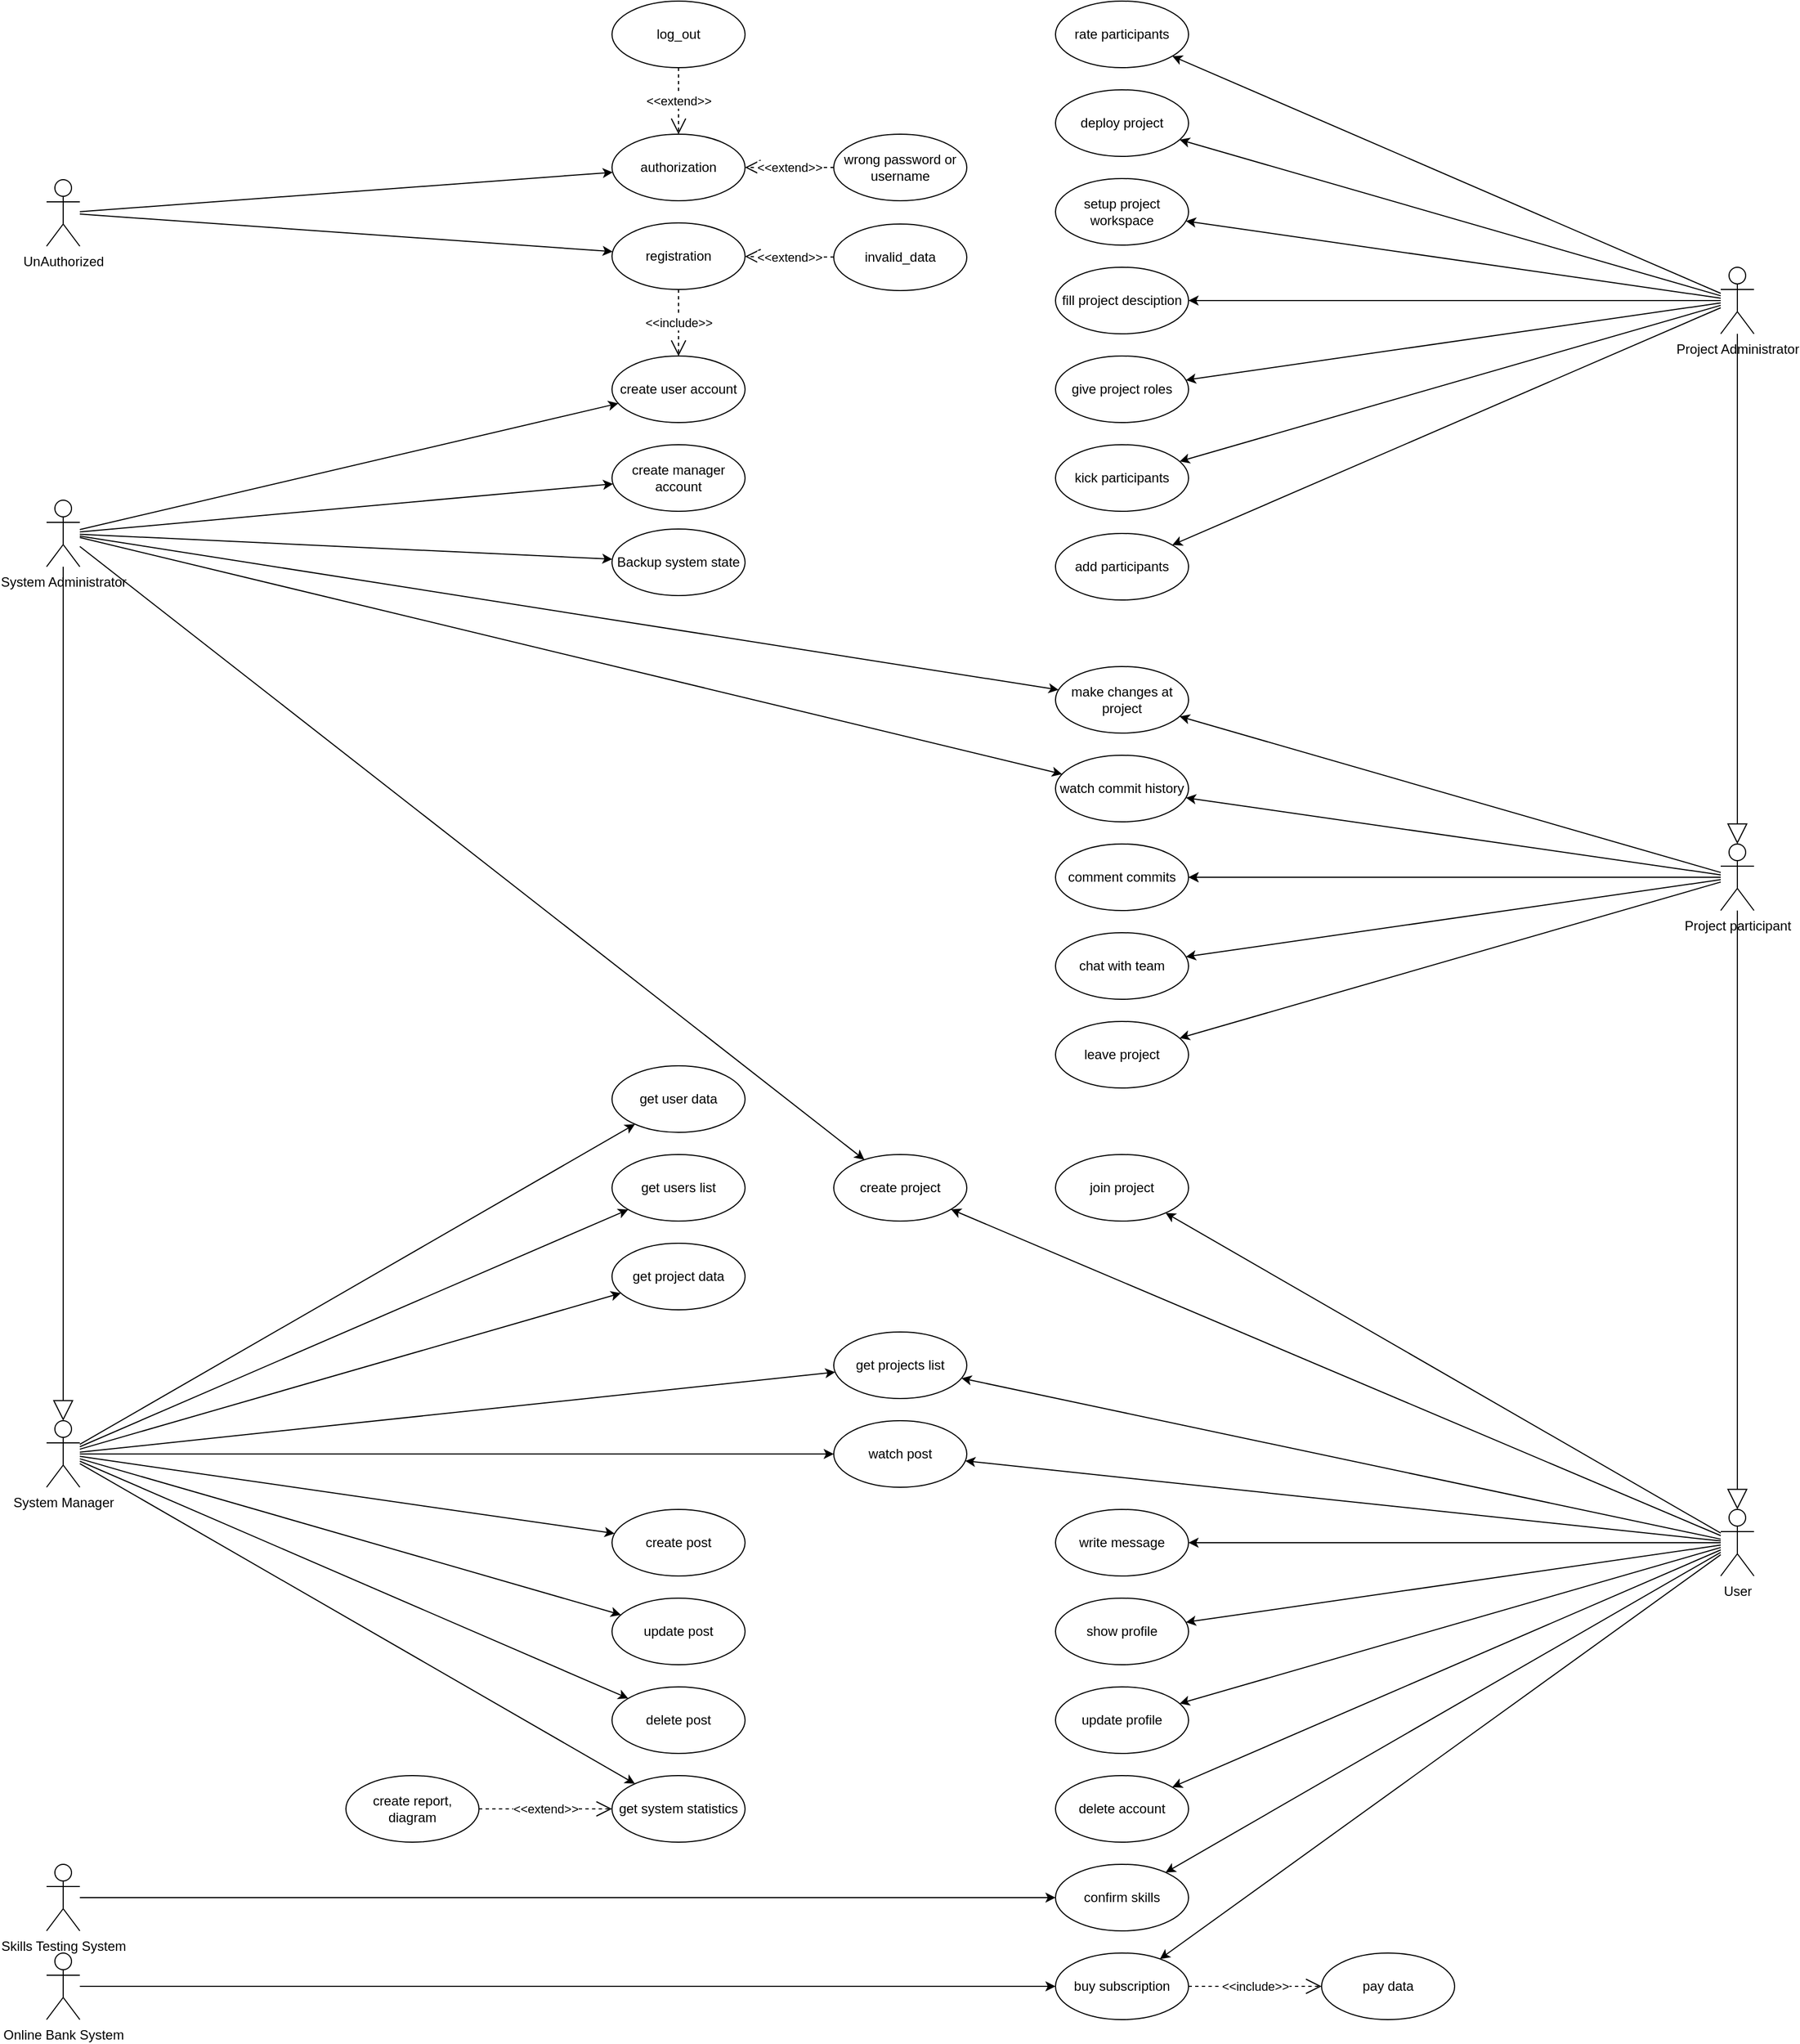 <mxfile version="22.1.2" type="device">
  <diagram name="Страница — 1" id="gn3vwvSYGlTgpJcXcL00">
    <mxGraphModel dx="1985" dy="2151" grid="1" gridSize="10" guides="1" tooltips="1" connect="1" arrows="1" fold="1" page="1" pageScale="1" pageWidth="827" pageHeight="1169" math="0" shadow="0">
      <root>
        <mxCell id="0" />
        <mxCell id="1" parent="0" />
        <mxCell id="1gMiAJtmRg7pK_HbUT3S-22" style="rounded=0;orthogonalLoop=1;jettySize=auto;html=1;" parent="1" source="1gMiAJtmRg7pK_HbUT3S-2" target="1gMiAJtmRg7pK_HbUT3S-14" edge="1">
          <mxGeometry relative="1" as="geometry" />
        </mxCell>
        <mxCell id="1gMiAJtmRg7pK_HbUT3S-23" style="rounded=0;orthogonalLoop=1;jettySize=auto;html=1;" parent="1" source="1gMiAJtmRg7pK_HbUT3S-2" target="1gMiAJtmRg7pK_HbUT3S-15" edge="1">
          <mxGeometry relative="1" as="geometry" />
        </mxCell>
        <mxCell id="1gMiAJtmRg7pK_HbUT3S-71" style="rounded=0;orthogonalLoop=1;jettySize=auto;html=1;" parent="1" source="1gMiAJtmRg7pK_HbUT3S-2" target="1gMiAJtmRg7pK_HbUT3S-70" edge="1">
          <mxGeometry relative="1" as="geometry" />
        </mxCell>
        <mxCell id="PjaqXVNd-_tq1s7yIGA_-1" style="rounded=0;orthogonalLoop=1;jettySize=auto;html=1;" parent="1" source="1gMiAJtmRg7pK_HbUT3S-2" target="1gMiAJtmRg7pK_HbUT3S-17" edge="1">
          <mxGeometry relative="1" as="geometry" />
        </mxCell>
        <mxCell id="1gMiAJtmRg7pK_HbUT3S-2" value="User" style="shape=umlActor;verticalLabelPosition=bottom;verticalAlign=top;html=1;" parent="1" vertex="1">
          <mxGeometry x="2000" y="300" width="30" height="60" as="geometry" />
        </mxCell>
        <mxCell id="1gMiAJtmRg7pK_HbUT3S-14" value="create project" style="ellipse;whiteSpace=wrap;html=1;" parent="1" vertex="1">
          <mxGeometry x="1200" y="-20" width="120" height="60" as="geometry" />
        </mxCell>
        <mxCell id="1gMiAJtmRg7pK_HbUT3S-15" value="delete account" style="ellipse;whiteSpace=wrap;html=1;" parent="1" vertex="1">
          <mxGeometry x="1400" y="540" width="120" height="60" as="geometry" />
        </mxCell>
        <mxCell id="1gMiAJtmRg7pK_HbUT3S-17" value="join project" style="ellipse;whiteSpace=wrap;html=1;" parent="1" vertex="1">
          <mxGeometry x="1400" y="-20" width="120" height="60" as="geometry" />
        </mxCell>
        <mxCell id="1gMiAJtmRg7pK_HbUT3S-45" style="rounded=0;orthogonalLoop=1;jettySize=auto;html=1;" parent="1" source="1gMiAJtmRg7pK_HbUT3S-37" target="1gMiAJtmRg7pK_HbUT3S-42" edge="1">
          <mxGeometry relative="1" as="geometry" />
        </mxCell>
        <mxCell id="1gMiAJtmRg7pK_HbUT3S-46" style="rounded=0;orthogonalLoop=1;jettySize=auto;html=1;" parent="1" source="1gMiAJtmRg7pK_HbUT3S-37" target="1gMiAJtmRg7pK_HbUT3S-44" edge="1">
          <mxGeometry relative="1" as="geometry" />
        </mxCell>
        <mxCell id="1gMiAJtmRg7pK_HbUT3S-47" style="rounded=0;orthogonalLoop=1;jettySize=auto;html=1;" parent="1" source="1gMiAJtmRg7pK_HbUT3S-37" target="1gMiAJtmRg7pK_HbUT3S-43" edge="1">
          <mxGeometry relative="1" as="geometry" />
        </mxCell>
        <mxCell id="1gMiAJtmRg7pK_HbUT3S-37" value="System Manager" style="shape=umlActor;verticalLabelPosition=bottom;verticalAlign=top;html=1;" parent="1" vertex="1">
          <mxGeometry x="490" y="220" width="30" height="60" as="geometry" />
        </mxCell>
        <mxCell id="1gMiAJtmRg7pK_HbUT3S-38" value="System Administrator" style="shape=umlActor;verticalLabelPosition=bottom;verticalAlign=top;html=1;" parent="1" vertex="1">
          <mxGeometry x="490" y="-610" width="30" height="60" as="geometry" />
        </mxCell>
        <mxCell id="1gMiAJtmRg7pK_HbUT3S-42" value="get users list" style="ellipse;whiteSpace=wrap;html=1;" parent="1" vertex="1">
          <mxGeometry x="1000" y="-20" width="120" height="60" as="geometry" />
        </mxCell>
        <mxCell id="1gMiAJtmRg7pK_HbUT3S-43" value="create post" style="ellipse;whiteSpace=wrap;html=1;" parent="1" vertex="1">
          <mxGeometry x="1000" y="300" width="120" height="60" as="geometry" />
        </mxCell>
        <mxCell id="1gMiAJtmRg7pK_HbUT3S-44" value="update post" style="ellipse;whiteSpace=wrap;html=1;" parent="1" vertex="1">
          <mxGeometry x="1000" y="380" width="120" height="60" as="geometry" />
        </mxCell>
        <mxCell id="1gMiAJtmRg7pK_HbUT3S-57" value="create report, diagram" style="ellipse;whiteSpace=wrap;html=1;" parent="1" vertex="1">
          <mxGeometry x="760" y="540" width="120" height="60" as="geometry" />
        </mxCell>
        <mxCell id="1gMiAJtmRg7pK_HbUT3S-58" value="&amp;lt;&amp;lt;extend&amp;gt;&amp;gt;" style="endArrow=open;endSize=12;dashed=1;html=1;rounded=0;" parent="1" source="1gMiAJtmRg7pK_HbUT3S-57" target="PjaqXVNd-_tq1s7yIGA_-22" edge="1">
          <mxGeometry width="160" relative="1" as="geometry">
            <mxPoint x="380" y="-140" as="sourcePoint" />
            <mxPoint x="120" y="-90" as="targetPoint" />
          </mxGeometry>
        </mxCell>
        <mxCell id="1gMiAJtmRg7pK_HbUT3S-70" value="update profile" style="ellipse;whiteSpace=wrap;html=1;" parent="1" vertex="1">
          <mxGeometry x="1400" y="460" width="120" height="60" as="geometry" />
        </mxCell>
        <mxCell id="1gMiAJtmRg7pK_HbUT3S-75" value="buy subscription" style="ellipse;whiteSpace=wrap;html=1;" parent="1" vertex="1">
          <mxGeometry x="1400" y="700" width="120" height="60" as="geometry" />
        </mxCell>
        <mxCell id="1gMiAJtmRg7pK_HbUT3S-77" value="Online Bank System" style="shape=umlActor;verticalLabelPosition=bottom;verticalAlign=top;html=1;" parent="1" vertex="1">
          <mxGeometry x="490" y="700" width="30" height="60" as="geometry" />
        </mxCell>
        <mxCell id="1gMiAJtmRg7pK_HbUT3S-78" style="rounded=0;orthogonalLoop=1;jettySize=auto;html=1;" parent="1" source="1gMiAJtmRg7pK_HbUT3S-77" target="1gMiAJtmRg7pK_HbUT3S-75" edge="1">
          <mxGeometry relative="1" as="geometry">
            <mxPoint x="660" y="560" as="sourcePoint" />
            <mxPoint x="880" y="600" as="targetPoint" />
          </mxGeometry>
        </mxCell>
        <mxCell id="1gMiAJtmRg7pK_HbUT3S-79" value="pay data" style="ellipse;whiteSpace=wrap;html=1;" parent="1" vertex="1">
          <mxGeometry x="1640" y="700" width="120" height="60" as="geometry" />
        </mxCell>
        <mxCell id="1gMiAJtmRg7pK_HbUT3S-81" value="&amp;lt;&amp;lt;include&amp;gt;&amp;gt;" style="endArrow=open;endSize=12;dashed=1;html=1;rounded=0;" parent="1" source="1gMiAJtmRg7pK_HbUT3S-75" target="1gMiAJtmRg7pK_HbUT3S-79" edge="1">
          <mxGeometry width="160" relative="1" as="geometry">
            <mxPoint x="480" y="890" as="sourcePoint" />
            <mxPoint x="480" y="950" as="targetPoint" />
          </mxGeometry>
        </mxCell>
        <mxCell id="1gMiAJtmRg7pK_HbUT3S-82" value="UnAuthorized" style="shape=umlActor;verticalLabelPosition=bottom;verticalAlign=top;html=1;" parent="1" vertex="1">
          <mxGeometry x="490" y="-899" width="30" height="60" as="geometry" />
        </mxCell>
        <mxCell id="1gMiAJtmRg7pK_HbUT3S-83" value="authorization" style="ellipse;whiteSpace=wrap;html=1;" parent="1" vertex="1">
          <mxGeometry x="1000" y="-940" width="120" height="60" as="geometry" />
        </mxCell>
        <mxCell id="1gMiAJtmRg7pK_HbUT3S-84" value="registration" style="ellipse;whiteSpace=wrap;html=1;" parent="1" vertex="1">
          <mxGeometry x="1000" y="-860" width="120" height="60" as="geometry" />
        </mxCell>
        <mxCell id="1gMiAJtmRg7pK_HbUT3S-85" value="log_out" style="ellipse;whiteSpace=wrap;html=1;" parent="1" vertex="1">
          <mxGeometry x="1000" y="-1060" width="120" height="60" as="geometry" />
        </mxCell>
        <mxCell id="1gMiAJtmRg7pK_HbUT3S-86" value="invalid_data" style="ellipse;whiteSpace=wrap;html=1;" parent="1" vertex="1">
          <mxGeometry x="1200" y="-859" width="120" height="60" as="geometry" />
        </mxCell>
        <mxCell id="1gMiAJtmRg7pK_HbUT3S-87" style="rounded=0;orthogonalLoop=1;jettySize=auto;html=1;" parent="1" source="1gMiAJtmRg7pK_HbUT3S-82" target="1gMiAJtmRg7pK_HbUT3S-83" edge="1">
          <mxGeometry relative="1" as="geometry">
            <mxPoint x="2770" y="-1082" as="sourcePoint" />
            <mxPoint x="2568" y="-1112" as="targetPoint" />
          </mxGeometry>
        </mxCell>
        <mxCell id="1gMiAJtmRg7pK_HbUT3S-88" style="rounded=0;orthogonalLoop=1;jettySize=auto;html=1;" parent="1" source="1gMiAJtmRg7pK_HbUT3S-82" target="1gMiAJtmRg7pK_HbUT3S-84" edge="1">
          <mxGeometry relative="1" as="geometry">
            <mxPoint x="2770" y="-1403" as="sourcePoint" />
            <mxPoint x="2646" y="-1429" as="targetPoint" />
          </mxGeometry>
        </mxCell>
        <mxCell id="1gMiAJtmRg7pK_HbUT3S-89" value="&amp;lt;&amp;lt;extend&amp;gt;&amp;gt;" style="endArrow=open;endSize=12;dashed=1;html=1;rounded=0;" parent="1" source="1gMiAJtmRg7pK_HbUT3S-85" target="1gMiAJtmRg7pK_HbUT3S-83" edge="1">
          <mxGeometry width="160" relative="1" as="geometry">
            <mxPoint x="2650" y="-1600" as="sourcePoint" />
            <mxPoint x="2650" y="-1540" as="targetPoint" />
          </mxGeometry>
        </mxCell>
        <mxCell id="1gMiAJtmRg7pK_HbUT3S-90" value="&amp;lt;&amp;lt;extend&amp;gt;&amp;gt;" style="endArrow=open;endSize=12;dashed=1;html=1;rounded=0;" parent="1" source="1gMiAJtmRg7pK_HbUT3S-86" target="1gMiAJtmRg7pK_HbUT3S-84" edge="1">
          <mxGeometry width="160" relative="1" as="geometry">
            <mxPoint x="2550" y="-1530" as="sourcePoint" />
            <mxPoint x="2550" y="-1470" as="targetPoint" />
          </mxGeometry>
        </mxCell>
        <mxCell id="1gMiAJtmRg7pK_HbUT3S-92" value="wrong password or username" style="ellipse;whiteSpace=wrap;html=1;" parent="1" vertex="1">
          <mxGeometry x="1200" y="-940" width="120" height="60" as="geometry" />
        </mxCell>
        <mxCell id="1gMiAJtmRg7pK_HbUT3S-93" value="&amp;lt;&amp;lt;extend&amp;gt;&amp;gt;" style="endArrow=open;endSize=12;dashed=1;html=1;rounded=0;" parent="1" source="1gMiAJtmRg7pK_HbUT3S-92" target="1gMiAJtmRg7pK_HbUT3S-83" edge="1">
          <mxGeometry width="160" relative="1" as="geometry">
            <mxPoint x="2490" y="-1360" as="sourcePoint" />
            <mxPoint x="2570" y="-1360" as="targetPoint" />
          </mxGeometry>
        </mxCell>
        <mxCell id="1gMiAJtmRg7pK_HbUT3S-94" value="&amp;lt;&amp;lt;include&amp;gt;&amp;gt;" style="endArrow=open;endSize=12;dashed=1;html=1;rounded=0;" parent="1" source="1gMiAJtmRg7pK_HbUT3S-84" target="PjaqXVNd-_tq1s7yIGA_-50" edge="1">
          <mxGeometry width="160" relative="1" as="geometry">
            <mxPoint x="2680" y="-1610" as="sourcePoint" />
            <mxPoint x="2620" y="-1520" as="targetPoint" />
          </mxGeometry>
        </mxCell>
        <mxCell id="PjaqXVNd-_tq1s7yIGA_-3" value="write message" style="ellipse;whiteSpace=wrap;html=1;" parent="1" vertex="1">
          <mxGeometry x="1400" y="300" width="120" height="60" as="geometry" />
        </mxCell>
        <mxCell id="PjaqXVNd-_tq1s7yIGA_-6" style="rounded=0;orthogonalLoop=1;jettySize=auto;html=1;" parent="1" source="1gMiAJtmRg7pK_HbUT3S-2" target="PjaqXVNd-_tq1s7yIGA_-3" edge="1">
          <mxGeometry relative="1" as="geometry">
            <mxPoint x="440" y="332" as="sourcePoint" />
            <mxPoint x="598" y="455" as="targetPoint" />
          </mxGeometry>
        </mxCell>
        <mxCell id="PjaqXVNd-_tq1s7yIGA_-8" style="rounded=0;orthogonalLoop=1;jettySize=auto;html=1;" parent="1" source="1gMiAJtmRg7pK_HbUT3S-2" target="1gMiAJtmRg7pK_HbUT3S-75" edge="1">
          <mxGeometry relative="1" as="geometry">
            <mxPoint x="440" y="343" as="sourcePoint" />
            <mxPoint x="612" y="611" as="targetPoint" />
          </mxGeometry>
        </mxCell>
        <mxCell id="PjaqXVNd-_tq1s7yIGA_-9" value="show profile" style="ellipse;whiteSpace=wrap;html=1;" parent="1" vertex="1">
          <mxGeometry x="1400" y="380" width="120" height="60" as="geometry" />
        </mxCell>
        <mxCell id="PjaqXVNd-_tq1s7yIGA_-10" value="confirm skills" style="ellipse;whiteSpace=wrap;html=1;" parent="1" vertex="1">
          <mxGeometry x="1400" y="620" width="120" height="60" as="geometry" />
        </mxCell>
        <mxCell id="PjaqXVNd-_tq1s7yIGA_-11" style="rounded=0;orthogonalLoop=1;jettySize=auto;html=1;" parent="1" source="1gMiAJtmRg7pK_HbUT3S-2" target="PjaqXVNd-_tq1s7yIGA_-10" edge="1">
          <mxGeometry relative="1" as="geometry">
            <mxPoint x="330" y="442" as="sourcePoint" />
            <mxPoint x="572" y="473" as="targetPoint" />
          </mxGeometry>
        </mxCell>
        <mxCell id="PjaqXVNd-_tq1s7yIGA_-12" style="rounded=0;orthogonalLoop=1;jettySize=auto;html=1;" parent="1" source="1gMiAJtmRg7pK_HbUT3S-2" target="PjaqXVNd-_tq1s7yIGA_-9" edge="1">
          <mxGeometry relative="1" as="geometry">
            <mxPoint x="330" y="441" as="sourcePoint" />
            <mxPoint x="730" y="457" as="targetPoint" />
          </mxGeometry>
        </mxCell>
        <mxCell id="PjaqXVNd-_tq1s7yIGA_-19" value="get projects list" style="ellipse;whiteSpace=wrap;html=1;" parent="1" vertex="1">
          <mxGeometry x="1200" y="140" width="120" height="60" as="geometry" />
        </mxCell>
        <mxCell id="PjaqXVNd-_tq1s7yIGA_-20" value="get user data" style="ellipse;whiteSpace=wrap;html=1;" parent="1" vertex="1">
          <mxGeometry x="1000" y="-100" width="120" height="60" as="geometry" />
        </mxCell>
        <mxCell id="PjaqXVNd-_tq1s7yIGA_-21" value="get project data" style="ellipse;whiteSpace=wrap;html=1;" parent="1" vertex="1">
          <mxGeometry x="1000" y="60" width="120" height="60" as="geometry" />
        </mxCell>
        <mxCell id="PjaqXVNd-_tq1s7yIGA_-22" value="get system statistics" style="ellipse;whiteSpace=wrap;html=1;" parent="1" vertex="1">
          <mxGeometry x="1000" y="540" width="120" height="60" as="geometry" />
        </mxCell>
        <mxCell id="PjaqXVNd-_tq1s7yIGA_-23" value="delete post" style="ellipse;whiteSpace=wrap;html=1;" parent="1" vertex="1">
          <mxGeometry x="1000" y="460" width="120" height="60" as="geometry" />
        </mxCell>
        <mxCell id="PjaqXVNd-_tq1s7yIGA_-24" style="rounded=0;orthogonalLoop=1;jettySize=auto;html=1;" parent="1" source="1gMiAJtmRg7pK_HbUT3S-37" target="PjaqXVNd-_tq1s7yIGA_-23" edge="1">
          <mxGeometry relative="1" as="geometry">
            <mxPoint x="170" y="-247" as="sourcePoint" />
            <mxPoint x="596" y="-449" as="targetPoint" />
          </mxGeometry>
        </mxCell>
        <mxCell id="PjaqXVNd-_tq1s7yIGA_-25" style="rounded=0;orthogonalLoop=1;jettySize=auto;html=1;" parent="1" source="1gMiAJtmRg7pK_HbUT3S-37" target="PjaqXVNd-_tq1s7yIGA_-22" edge="1">
          <mxGeometry relative="1" as="geometry">
            <mxPoint x="170" y="-245" as="sourcePoint" />
            <mxPoint x="735" y="-443" as="targetPoint" />
          </mxGeometry>
        </mxCell>
        <mxCell id="PjaqXVNd-_tq1s7yIGA_-26" style="rounded=0;orthogonalLoop=1;jettySize=auto;html=1;" parent="1" source="1gMiAJtmRg7pK_HbUT3S-37" target="PjaqXVNd-_tq1s7yIGA_-21" edge="1">
          <mxGeometry relative="1" as="geometry">
            <mxPoint x="170" y="-243" as="sourcePoint" />
            <mxPoint x="734" y="-359" as="targetPoint" />
          </mxGeometry>
        </mxCell>
        <mxCell id="PjaqXVNd-_tq1s7yIGA_-28" style="rounded=0;orthogonalLoop=1;jettySize=auto;html=1;" parent="1" source="1gMiAJtmRg7pK_HbUT3S-37" target="PjaqXVNd-_tq1s7yIGA_-20" edge="1">
          <mxGeometry relative="1" as="geometry">
            <mxPoint x="170" y="-241" as="sourcePoint" />
            <mxPoint x="730" y="-276" as="targetPoint" />
          </mxGeometry>
        </mxCell>
        <mxCell id="PjaqXVNd-_tq1s7yIGA_-29" style="rounded=0;orthogonalLoop=1;jettySize=auto;html=1;" parent="1" source="1gMiAJtmRg7pK_HbUT3S-37" target="PjaqXVNd-_tq1s7yIGA_-19" edge="1">
          <mxGeometry relative="1" as="geometry">
            <mxPoint x="170" y="-239" as="sourcePoint" />
            <mxPoint x="731" y="-186" as="targetPoint" />
          </mxGeometry>
        </mxCell>
        <mxCell id="PjaqXVNd-_tq1s7yIGA_-30" style="rounded=0;orthogonalLoop=1;jettySize=auto;html=1;" parent="1" source="1gMiAJtmRg7pK_HbUT3S-2" target="PjaqXVNd-_tq1s7yIGA_-19" edge="1">
          <mxGeometry relative="1" as="geometry">
            <mxPoint x="170" y="599" as="sourcePoint" />
            <mxPoint x="611" y="565" as="targetPoint" />
          </mxGeometry>
        </mxCell>
        <mxCell id="PjaqXVNd-_tq1s7yIGA_-33" value="watch post" style="ellipse;whiteSpace=wrap;html=1;" parent="1" vertex="1">
          <mxGeometry x="1200" y="220" width="120" height="60" as="geometry" />
        </mxCell>
        <mxCell id="PjaqXVNd-_tq1s7yIGA_-34" style="rounded=0;orthogonalLoop=1;jettySize=auto;html=1;" parent="1" source="1gMiAJtmRg7pK_HbUT3S-2" target="PjaqXVNd-_tq1s7yIGA_-33" edge="1">
          <mxGeometry relative="1" as="geometry">
            <mxPoint x="170" y="609" as="sourcePoint" />
            <mxPoint x="712" y="937" as="targetPoint" />
          </mxGeometry>
        </mxCell>
        <mxCell id="PjaqXVNd-_tq1s7yIGA_-35" style="rounded=0;orthogonalLoop=1;jettySize=auto;html=1;" parent="1" source="1gMiAJtmRg7pK_HbUT3S-38" target="1gMiAJtmRg7pK_HbUT3S-14" edge="1">
          <mxGeometry relative="1" as="geometry">
            <mxPoint x="1050" y="61" as="sourcePoint" />
            <mxPoint x="780" y="130" as="targetPoint" />
          </mxGeometry>
        </mxCell>
        <mxCell id="PjaqXVNd-_tq1s7yIGA_-48" style="rounded=0;orthogonalLoop=1;jettySize=auto;html=1;" parent="1" source="1gMiAJtmRg7pK_HbUT3S-38" target="PjaqXVNd-_tq1s7yIGA_-50" edge="1">
          <mxGeometry relative="1" as="geometry">
            <mxPoint x="1051" y="90" as="sourcePoint" />
            <mxPoint x="1020" y="580" as="targetPoint" />
          </mxGeometry>
        </mxCell>
        <mxCell id="PjaqXVNd-_tq1s7yIGA_-49" style="rounded=0;orthogonalLoop=1;jettySize=auto;html=1;" parent="1" source="1gMiAJtmRg7pK_HbUT3S-38" target="PjaqXVNd-_tq1s7yIGA_-51" edge="1">
          <mxGeometry relative="1" as="geometry">
            <mxPoint x="1053" y="90" as="sourcePoint" />
            <mxPoint x="990" y="440" as="targetPoint" />
          </mxGeometry>
        </mxCell>
        <mxCell id="PjaqXVNd-_tq1s7yIGA_-50" value="create user account" style="ellipse;whiteSpace=wrap;html=1;" parent="1" vertex="1">
          <mxGeometry x="1000" y="-740" width="120" height="60" as="geometry" />
        </mxCell>
        <mxCell id="PjaqXVNd-_tq1s7yIGA_-51" value="create manager account" style="ellipse;whiteSpace=wrap;html=1;" parent="1" vertex="1">
          <mxGeometry x="1000" y="-660" width="120" height="60" as="geometry" />
        </mxCell>
        <mxCell id="PjaqXVNd-_tq1s7yIGA_-53" value="make changes at project" style="ellipse;whiteSpace=wrap;html=1;" parent="1" vertex="1">
          <mxGeometry x="1400" y="-460" width="120" height="60" as="geometry" />
        </mxCell>
        <mxCell id="PjaqXVNd-_tq1s7yIGA_-54" style="rounded=0;orthogonalLoop=1;jettySize=auto;html=1;" parent="1" source="1gMiAJtmRg7pK_HbUT3S-38" target="PjaqXVNd-_tq1s7yIGA_-53" edge="1">
          <mxGeometry relative="1" as="geometry">
            <mxPoint x="1074" y="90" as="sourcePoint" />
            <mxPoint x="1181" y="430" as="targetPoint" />
          </mxGeometry>
        </mxCell>
        <mxCell id="PjaqXVNd-_tq1s7yIGA_-55" style="rounded=0;orthogonalLoop=1;jettySize=auto;html=1;" parent="1" source="1gMiAJtmRg7pK_HbUT3S-37" target="PjaqXVNd-_tq1s7yIGA_-33" edge="1">
          <mxGeometry relative="1" as="geometry">
            <mxPoint x="170" y="-229" as="sourcePoint" />
            <mxPoint x="556" y="55" as="targetPoint" />
          </mxGeometry>
        </mxCell>
        <mxCell id="PjaqXVNd-_tq1s7yIGA_-56" value="Skills Testing System" style="shape=umlActor;verticalLabelPosition=bottom;verticalAlign=top;html=1;" parent="1" vertex="1">
          <mxGeometry x="490" y="620" width="30" height="60" as="geometry" />
        </mxCell>
        <mxCell id="PjaqXVNd-_tq1s7yIGA_-57" style="rounded=0;orthogonalLoop=1;jettySize=auto;html=1;" parent="1" source="PjaqXVNd-_tq1s7yIGA_-56" target="PjaqXVNd-_tq1s7yIGA_-10" edge="1">
          <mxGeometry relative="1" as="geometry">
            <mxPoint x="1210" y="1120" as="sourcePoint" />
            <mxPoint x="810" y="1120" as="targetPoint" />
          </mxGeometry>
        </mxCell>
        <mxCell id="PjaqXVNd-_tq1s7yIGA_-58" value="Project participant" style="shape=umlActor;verticalLabelPosition=bottom;verticalAlign=top;html=1;" parent="1" vertex="1">
          <mxGeometry x="2000" y="-300" width="30" height="60" as="geometry" />
        </mxCell>
        <mxCell id="PjaqXVNd-_tq1s7yIGA_-59" value="Project Administrator" style="shape=umlActor;verticalLabelPosition=bottom;verticalAlign=top;html=1;" parent="1" vertex="1">
          <mxGeometry x="2000" y="-820" width="30" height="60" as="geometry" />
        </mxCell>
        <mxCell id="PjaqXVNd-_tq1s7yIGA_-60" style="rounded=0;orthogonalLoop=1;jettySize=auto;html=1;" parent="1" source="PjaqXVNd-_tq1s7yIGA_-58" target="PjaqXVNd-_tq1s7yIGA_-53" edge="1">
          <mxGeometry relative="1" as="geometry">
            <mxPoint x="1090" y="-1484" as="sourcePoint" />
            <mxPoint x="787" y="-959" as="targetPoint" />
          </mxGeometry>
        </mxCell>
        <mxCell id="PjaqXVNd-_tq1s7yIGA_-61" style="rounded=0;orthogonalLoop=1;jettySize=auto;html=1;" parent="1" source="PjaqXVNd-_tq1s7yIGA_-58" target="PjaqXVNd-_tq1s7yIGA_-63" edge="1">
          <mxGeometry relative="1" as="geometry">
            <mxPoint x="1140" y="-920" as="sourcePoint" />
            <mxPoint x="1290" y="-1040" as="targetPoint" />
          </mxGeometry>
        </mxCell>
        <mxCell id="PjaqXVNd-_tq1s7yIGA_-62" style="rounded=0;orthogonalLoop=1;jettySize=auto;html=1;" parent="1" source="PjaqXVNd-_tq1s7yIGA_-58" target="PjaqXVNd-_tq1s7yIGA_-64" edge="1">
          <mxGeometry relative="1" as="geometry">
            <mxPoint x="1170" y="-931" as="sourcePoint" />
            <mxPoint x="1350" y="-1010" as="targetPoint" />
          </mxGeometry>
        </mxCell>
        <mxCell id="PjaqXVNd-_tq1s7yIGA_-63" value="leave project" style="ellipse;whiteSpace=wrap;html=1;" parent="1" vertex="1">
          <mxGeometry x="1400" y="-140" width="120" height="60" as="geometry" />
        </mxCell>
        <mxCell id="PjaqXVNd-_tq1s7yIGA_-64" value="watch commit history" style="ellipse;whiteSpace=wrap;html=1;" parent="1" vertex="1">
          <mxGeometry x="1400" y="-380" width="120" height="60" as="geometry" />
        </mxCell>
        <mxCell id="PjaqXVNd-_tq1s7yIGA_-68" style="rounded=0;orthogonalLoop=1;jettySize=auto;html=1;" parent="1" source="PjaqXVNd-_tq1s7yIGA_-58" target="PjaqXVNd-_tq1s7yIGA_-67" edge="1">
          <mxGeometry relative="1" as="geometry">
            <mxPoint x="1140" y="-913" as="sourcePoint" />
            <mxPoint x="795" y="-760" as="targetPoint" />
          </mxGeometry>
        </mxCell>
        <mxCell id="PjaqXVNd-_tq1s7yIGA_-69" value="give project roles" style="ellipse;whiteSpace=wrap;html=1;" parent="1" vertex="1">
          <mxGeometry x="1400" y="-740" width="120" height="60" as="geometry" />
        </mxCell>
        <mxCell id="PjaqXVNd-_tq1s7yIGA_-70" value="fill project desciption" style="ellipse;whiteSpace=wrap;html=1;" parent="1" vertex="1">
          <mxGeometry x="1400" y="-820" width="120" height="60" as="geometry" />
        </mxCell>
        <mxCell id="PjaqXVNd-_tq1s7yIGA_-71" value="rate participants" style="ellipse;whiteSpace=wrap;html=1;" parent="1" vertex="1">
          <mxGeometry x="1400" y="-1060" width="120" height="60" as="geometry" />
        </mxCell>
        <mxCell id="PjaqXVNd-_tq1s7yIGA_-72" value="setup project workspace" style="ellipse;whiteSpace=wrap;html=1;" parent="1" vertex="1">
          <mxGeometry x="1400" y="-900" width="120" height="60" as="geometry" />
        </mxCell>
        <mxCell id="PjaqXVNd-_tq1s7yIGA_-73" value="deploy project" style="ellipse;whiteSpace=wrap;html=1;" parent="1" vertex="1">
          <mxGeometry x="1400" y="-980" width="120" height="60" as="geometry" />
        </mxCell>
        <mxCell id="PjaqXVNd-_tq1s7yIGA_-74" style="rounded=0;orthogonalLoop=1;jettySize=auto;html=1;" parent="1" source="1gMiAJtmRg7pK_HbUT3S-38" target="PjaqXVNd-_tq1s7yIGA_-64" edge="1">
          <mxGeometry relative="1" as="geometry">
            <mxPoint x="1500" y="66" as="sourcePoint" />
            <mxPoint x="1197" y="591" as="targetPoint" />
          </mxGeometry>
        </mxCell>
        <mxCell id="PjaqXVNd-_tq1s7yIGA_-75" value="chat with team" style="ellipse;whiteSpace=wrap;html=1;" parent="1" vertex="1">
          <mxGeometry x="1400" y="-220" width="120" height="60" as="geometry" />
        </mxCell>
        <mxCell id="PjaqXVNd-_tq1s7yIGA_-76" style="rounded=0;orthogonalLoop=1;jettySize=auto;html=1;" parent="1" source="PjaqXVNd-_tq1s7yIGA_-58" target="PjaqXVNd-_tq1s7yIGA_-75" edge="1">
          <mxGeometry relative="1" as="geometry">
            <mxPoint x="1140" y="-909" as="sourcePoint" />
            <mxPoint x="835" y="-694" as="targetPoint" />
          </mxGeometry>
        </mxCell>
        <mxCell id="PjaqXVNd-_tq1s7yIGA_-79" value="" style="rounded=0;orthogonalLoop=1;jettySize=auto;html=1;" parent="1" source="PjaqXVNd-_tq1s7yIGA_-58" target="PjaqXVNd-_tq1s7yIGA_-67" edge="1">
          <mxGeometry relative="1" as="geometry">
            <mxPoint x="160" y="-798" as="sourcePoint" />
            <mxPoint x="932" y="-698" as="targetPoint" />
          </mxGeometry>
        </mxCell>
        <mxCell id="PjaqXVNd-_tq1s7yIGA_-67" value="comment commits" style="ellipse;whiteSpace=wrap;html=1;" parent="1" vertex="1">
          <mxGeometry x="1400" y="-300" width="120" height="60" as="geometry" />
        </mxCell>
        <mxCell id="PjaqXVNd-_tq1s7yIGA_-80" value="Backup system state" style="ellipse;whiteSpace=wrap;html=1;" parent="1" vertex="1">
          <mxGeometry x="1000" y="-584" width="120" height="60" as="geometry" />
        </mxCell>
        <mxCell id="PjaqXVNd-_tq1s7yIGA_-81" style="rounded=0;orthogonalLoop=1;jettySize=auto;html=1;" parent="1" source="1gMiAJtmRg7pK_HbUT3S-38" target="PjaqXVNd-_tq1s7yIGA_-80" edge="1">
          <mxGeometry relative="1" as="geometry">
            <mxPoint x="1530" y="24" as="sourcePoint" />
            <mxPoint x="2025" y="-503" as="targetPoint" />
          </mxGeometry>
        </mxCell>
        <mxCell id="PjaqXVNd-_tq1s7yIGA_-82" style="rounded=0;orthogonalLoop=1;jettySize=auto;html=1;" parent="1" source="PjaqXVNd-_tq1s7yIGA_-59" target="PjaqXVNd-_tq1s7yIGA_-73" edge="1">
          <mxGeometry relative="1" as="geometry">
            <mxPoint x="2080" y="20" as="sourcePoint" />
            <mxPoint x="2559" y="-612" as="targetPoint" />
          </mxGeometry>
        </mxCell>
        <mxCell id="PjaqXVNd-_tq1s7yIGA_-83" style="rounded=0;orthogonalLoop=1;jettySize=auto;html=1;" parent="1" source="PjaqXVNd-_tq1s7yIGA_-59" target="PjaqXVNd-_tq1s7yIGA_-71" edge="1">
          <mxGeometry relative="1" as="geometry">
            <mxPoint x="2050" y="-651" as="sourcePoint" />
            <mxPoint x="1809" y="-674" as="targetPoint" />
          </mxGeometry>
        </mxCell>
        <mxCell id="PjaqXVNd-_tq1s7yIGA_-84" style="rounded=0;orthogonalLoop=1;jettySize=auto;html=1;" parent="1" source="PjaqXVNd-_tq1s7yIGA_-59" target="PjaqXVNd-_tq1s7yIGA_-72" edge="1">
          <mxGeometry relative="1" as="geometry">
            <mxPoint x="2050" y="-662" as="sourcePoint" />
            <mxPoint x="1853" y="-815" as="targetPoint" />
          </mxGeometry>
        </mxCell>
        <mxCell id="PjaqXVNd-_tq1s7yIGA_-85" style="rounded=0;orthogonalLoop=1;jettySize=auto;html=1;" parent="1" source="PjaqXVNd-_tq1s7yIGA_-59" target="PjaqXVNd-_tq1s7yIGA_-70" edge="1">
          <mxGeometry relative="1" as="geometry">
            <mxPoint x="2050" y="-674" as="sourcePoint" />
            <mxPoint x="1978" y="-791" as="targetPoint" />
          </mxGeometry>
        </mxCell>
        <mxCell id="PjaqXVNd-_tq1s7yIGA_-86" style="rounded=0;orthogonalLoop=1;jettySize=auto;html=1;" parent="1" source="PjaqXVNd-_tq1s7yIGA_-59" target="PjaqXVNd-_tq1s7yIGA_-69" edge="1">
          <mxGeometry relative="1" as="geometry">
            <mxPoint x="2050" y="-655" as="sourcePoint" />
            <mxPoint x="1721" y="-754" as="targetPoint" />
          </mxGeometry>
        </mxCell>
        <mxCell id="PjaqXVNd-_tq1s7yIGA_-93" value="add participants" style="ellipse;whiteSpace=wrap;html=1;" parent="1" vertex="1">
          <mxGeometry x="1400" y="-580" width="120" height="60" as="geometry" />
        </mxCell>
        <mxCell id="PjaqXVNd-_tq1s7yIGA_-94" value="kick participants" style="ellipse;whiteSpace=wrap;html=1;" parent="1" vertex="1">
          <mxGeometry x="1400" y="-660" width="120" height="60" as="geometry" />
        </mxCell>
        <mxCell id="PjaqXVNd-_tq1s7yIGA_-95" style="rounded=0;orthogonalLoop=1;jettySize=auto;html=1;" parent="1" source="PjaqXVNd-_tq1s7yIGA_-59" target="PjaqXVNd-_tq1s7yIGA_-93" edge="1">
          <mxGeometry relative="1" as="geometry">
            <mxPoint x="2067" y="-620" as="sourcePoint" />
            <mxPoint x="2078" y="-420" as="targetPoint" />
          </mxGeometry>
        </mxCell>
        <mxCell id="PjaqXVNd-_tq1s7yIGA_-96" style="rounded=0;orthogonalLoop=1;jettySize=auto;html=1;" parent="1" source="PjaqXVNd-_tq1s7yIGA_-59" target="PjaqXVNd-_tq1s7yIGA_-94" edge="1">
          <mxGeometry relative="1" as="geometry">
            <mxPoint x="2067" y="-620" as="sourcePoint" />
            <mxPoint x="2088" y="-330" as="targetPoint" />
          </mxGeometry>
        </mxCell>
        <mxCell id="VDb74l1xp-A21fzeom6w-1" value="" style="endArrow=block;endSize=16;endFill=0;html=1;rounded=0;" edge="1" parent="1" source="PjaqXVNd-_tq1s7yIGA_-59" target="PjaqXVNd-_tq1s7yIGA_-58">
          <mxGeometry width="160" relative="1" as="geometry">
            <mxPoint x="450" y="-1040" as="sourcePoint" />
            <mxPoint x="610" y="-1040" as="targetPoint" />
          </mxGeometry>
        </mxCell>
        <mxCell id="VDb74l1xp-A21fzeom6w-3" value="" style="endArrow=block;endSize=16;endFill=0;html=1;rounded=0;" edge="1" parent="1" source="1gMiAJtmRg7pK_HbUT3S-38" target="1gMiAJtmRg7pK_HbUT3S-37">
          <mxGeometry width="160" relative="1" as="geometry">
            <mxPoint x="2065" y="-760" as="sourcePoint" />
            <mxPoint x="2065" y="-260" as="targetPoint" />
          </mxGeometry>
        </mxCell>
        <mxCell id="VDb74l1xp-A21fzeom6w-6" value="" style="endArrow=block;endSize=16;endFill=0;html=1;rounded=0;" edge="1" parent="1" source="PjaqXVNd-_tq1s7yIGA_-58" target="1gMiAJtmRg7pK_HbUT3S-2">
          <mxGeometry width="160" relative="1" as="geometry">
            <mxPoint x="1960" y="-310" as="sourcePoint" />
            <mxPoint x="-10" y="690" as="targetPoint" />
          </mxGeometry>
        </mxCell>
      </root>
    </mxGraphModel>
  </diagram>
</mxfile>
